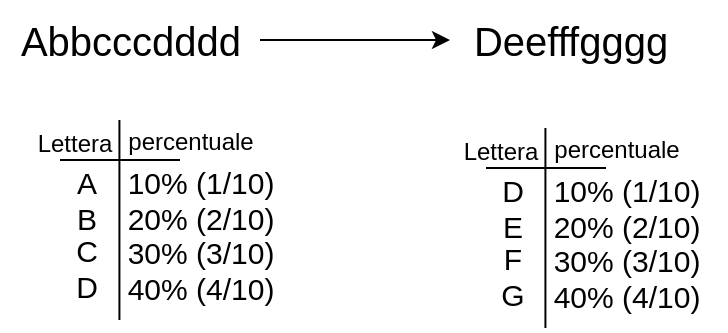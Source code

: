 <mxfile version="28.1.2">
  <diagram name="Page-1" id="DE558cIMODuHcayU18PG">
    <mxGraphModel dx="901" dy="366" grid="1" gridSize="10" guides="1" tooltips="1" connect="1" arrows="1" fold="1" page="1" pageScale="1" pageWidth="850" pageHeight="1100" math="0" shadow="0">
      <root>
        <mxCell id="0" />
        <mxCell id="1" parent="0" />
        <mxCell id="oyQDYhAAJXER9oFMqmIm-34" style="edgeStyle=orthogonalEdgeStyle;rounded=0;orthogonalLoop=1;jettySize=auto;html=1;" edge="1" parent="1" source="oyQDYhAAJXER9oFMqmIm-1" target="oyQDYhAAJXER9oFMqmIm-2">
          <mxGeometry relative="1" as="geometry" />
        </mxCell>
        <mxCell id="oyQDYhAAJXER9oFMqmIm-1" value="&lt;font style=&quot;font-size: 20px;&quot;&gt;Abbcccdddd&lt;/font&gt;" style="text;html=1;align=center;verticalAlign=middle;resizable=0;points=[];autosize=1;strokeColor=none;fillColor=none;" vertex="1" parent="1">
          <mxGeometry x="80" y="230" width="130" height="40" as="geometry" />
        </mxCell>
        <mxCell id="oyQDYhAAJXER9oFMqmIm-2" value="&lt;font style=&quot;font-size: 20px;&quot;&gt;Deefffgggg&lt;/font&gt;" style="text;html=1;align=center;verticalAlign=middle;resizable=0;points=[];autosize=1;strokeColor=none;fillColor=none;" vertex="1" parent="1">
          <mxGeometry x="305" y="230" width="120" height="40" as="geometry" />
        </mxCell>
        <mxCell id="oyQDYhAAJXER9oFMqmIm-3" value="" style="endArrow=none;html=1;rounded=0;" edge="1" parent="1">
          <mxGeometry width="50" height="50" relative="1" as="geometry">
            <mxPoint x="139.71" y="390" as="sourcePoint" />
            <mxPoint x="139.71" y="290" as="targetPoint" />
          </mxGeometry>
        </mxCell>
        <mxCell id="oyQDYhAAJXER9oFMqmIm-4" value="" style="endArrow=none;html=1;rounded=0;" edge="1" parent="1">
          <mxGeometry width="50" height="50" relative="1" as="geometry">
            <mxPoint x="110" y="310" as="sourcePoint" />
            <mxPoint x="170" y="310" as="targetPoint" />
          </mxGeometry>
        </mxCell>
        <mxCell id="oyQDYhAAJXER9oFMqmIm-5" value="Lettera" style="text;html=1;align=center;verticalAlign=middle;resizable=0;points=[];autosize=1;strokeColor=none;fillColor=none;" vertex="1" parent="1">
          <mxGeometry x="87" y="287" width="60" height="30" as="geometry" />
        </mxCell>
        <mxCell id="oyQDYhAAJXER9oFMqmIm-6" value="percentuale" style="text;html=1;align=center;verticalAlign=middle;resizable=0;points=[];autosize=1;strokeColor=none;fillColor=none;" vertex="1" parent="1">
          <mxGeometry x="130" y="286" width="90" height="30" as="geometry" />
        </mxCell>
        <mxCell id="oyQDYhAAJXER9oFMqmIm-7" value="&lt;font style=&quot;font-size: 15px;&quot;&gt;A&lt;/font&gt;" style="text;html=1;align=center;verticalAlign=middle;resizable=0;points=[];autosize=1;strokeColor=none;fillColor=none;" vertex="1" parent="1">
          <mxGeometry x="108" y="306" width="30" height="30" as="geometry" />
        </mxCell>
        <mxCell id="oyQDYhAAJXER9oFMqmIm-8" value="&lt;font style=&quot;font-size: 15px;&quot;&gt;10% (1/10)&lt;/font&gt;" style="text;html=1;align=center;verticalAlign=middle;resizable=0;points=[];autosize=1;strokeColor=none;fillColor=none;" vertex="1" parent="1">
          <mxGeometry x="130" y="306" width="100" height="30" as="geometry" />
        </mxCell>
        <mxCell id="oyQDYhAAJXER9oFMqmIm-9" value="&lt;font style=&quot;font-size: 15px;&quot;&gt;B&lt;/font&gt;" style="text;html=1;align=center;verticalAlign=middle;resizable=0;points=[];autosize=1;strokeColor=none;fillColor=none;" vertex="1" parent="1">
          <mxGeometry x="108" y="324" width="30" height="30" as="geometry" />
        </mxCell>
        <mxCell id="oyQDYhAAJXER9oFMqmIm-15" value="&lt;font style=&quot;font-size: 15px;&quot;&gt;C&lt;/font&gt;" style="text;html=1;align=center;verticalAlign=middle;resizable=0;points=[];autosize=1;strokeColor=none;fillColor=none;" vertex="1" parent="1">
          <mxGeometry x="108" y="340" width="30" height="30" as="geometry" />
        </mxCell>
        <mxCell id="oyQDYhAAJXER9oFMqmIm-17" value="&lt;font style=&quot;font-size: 15px;&quot;&gt;D&lt;/font&gt;" style="text;html=1;align=center;verticalAlign=middle;resizable=0;points=[];autosize=1;strokeColor=none;fillColor=none;" vertex="1" parent="1">
          <mxGeometry x="108" y="358" width="30" height="30" as="geometry" />
        </mxCell>
        <mxCell id="oyQDYhAAJXER9oFMqmIm-19" value="&lt;font style=&quot;font-size: 15px;&quot;&gt;20% (2/10)&lt;/font&gt;" style="text;html=1;align=center;verticalAlign=middle;resizable=0;points=[];autosize=1;strokeColor=none;fillColor=none;" vertex="1" parent="1">
          <mxGeometry x="130" y="324" width="100" height="30" as="geometry" />
        </mxCell>
        <mxCell id="oyQDYhAAJXER9oFMqmIm-20" value="&lt;font style=&quot;font-size: 15px;&quot;&gt;30% (3/10)&lt;/font&gt;" style="text;html=1;align=center;verticalAlign=middle;resizable=0;points=[];autosize=1;strokeColor=none;fillColor=none;" vertex="1" parent="1">
          <mxGeometry x="130" y="341" width="100" height="30" as="geometry" />
        </mxCell>
        <mxCell id="oyQDYhAAJXER9oFMqmIm-21" value="&lt;font style=&quot;font-size: 15px;&quot;&gt;40% (4/10)&lt;/font&gt;" style="text;html=1;align=center;verticalAlign=middle;resizable=0;points=[];autosize=1;strokeColor=none;fillColor=none;" vertex="1" parent="1">
          <mxGeometry x="130" y="359" width="100" height="30" as="geometry" />
        </mxCell>
        <mxCell id="oyQDYhAAJXER9oFMqmIm-22" value="" style="endArrow=none;html=1;rounded=0;" edge="1" parent="1">
          <mxGeometry width="50" height="50" relative="1" as="geometry">
            <mxPoint x="352.71" y="394" as="sourcePoint" />
            <mxPoint x="352.71" y="294" as="targetPoint" />
          </mxGeometry>
        </mxCell>
        <mxCell id="oyQDYhAAJXER9oFMqmIm-23" value="" style="endArrow=none;html=1;rounded=0;" edge="1" parent="1">
          <mxGeometry width="50" height="50" relative="1" as="geometry">
            <mxPoint x="323" y="314" as="sourcePoint" />
            <mxPoint x="383" y="314" as="targetPoint" />
          </mxGeometry>
        </mxCell>
        <mxCell id="oyQDYhAAJXER9oFMqmIm-24" value="Lettera" style="text;html=1;align=center;verticalAlign=middle;resizable=0;points=[];autosize=1;strokeColor=none;fillColor=none;" vertex="1" parent="1">
          <mxGeometry x="300" y="291" width="60" height="30" as="geometry" />
        </mxCell>
        <mxCell id="oyQDYhAAJXER9oFMqmIm-25" value="percentuale" style="text;html=1;align=center;verticalAlign=middle;resizable=0;points=[];autosize=1;strokeColor=none;fillColor=none;" vertex="1" parent="1">
          <mxGeometry x="343" y="290" width="90" height="30" as="geometry" />
        </mxCell>
        <mxCell id="oyQDYhAAJXER9oFMqmIm-26" value="&lt;font style=&quot;font-size: 15px;&quot;&gt;D&lt;/font&gt;" style="text;html=1;align=center;verticalAlign=middle;resizable=0;points=[];autosize=1;strokeColor=none;fillColor=none;" vertex="1" parent="1">
          <mxGeometry x="321" y="310" width="30" height="30" as="geometry" />
        </mxCell>
        <mxCell id="oyQDYhAAJXER9oFMqmIm-27" value="&lt;font style=&quot;font-size: 15px;&quot;&gt;10% (1/10)&lt;/font&gt;" style="text;html=1;align=center;verticalAlign=middle;resizable=0;points=[];autosize=1;strokeColor=none;fillColor=none;" vertex="1" parent="1">
          <mxGeometry x="343" y="310" width="100" height="30" as="geometry" />
        </mxCell>
        <mxCell id="oyQDYhAAJXER9oFMqmIm-28" value="&lt;font style=&quot;font-size: 15px;&quot;&gt;E&lt;/font&gt;" style="text;html=1;align=center;verticalAlign=middle;resizable=0;points=[];autosize=1;strokeColor=none;fillColor=none;" vertex="1" parent="1">
          <mxGeometry x="321" y="328" width="30" height="30" as="geometry" />
        </mxCell>
        <mxCell id="oyQDYhAAJXER9oFMqmIm-29" value="&lt;font style=&quot;font-size: 15px;&quot;&gt;F&lt;/font&gt;" style="text;html=1;align=center;verticalAlign=middle;resizable=0;points=[];autosize=1;strokeColor=none;fillColor=none;" vertex="1" parent="1">
          <mxGeometry x="321" y="344" width="30" height="30" as="geometry" />
        </mxCell>
        <mxCell id="oyQDYhAAJXER9oFMqmIm-30" value="&lt;font style=&quot;font-size: 15px;&quot;&gt;G&lt;/font&gt;" style="text;html=1;align=center;verticalAlign=middle;resizable=0;points=[];autosize=1;strokeColor=none;fillColor=none;" vertex="1" parent="1">
          <mxGeometry x="316" y="362" width="40" height="30" as="geometry" />
        </mxCell>
        <mxCell id="oyQDYhAAJXER9oFMqmIm-31" value="&lt;font style=&quot;font-size: 15px;&quot;&gt;20% (2/10)&lt;/font&gt;" style="text;html=1;align=center;verticalAlign=middle;resizable=0;points=[];autosize=1;strokeColor=none;fillColor=none;" vertex="1" parent="1">
          <mxGeometry x="343" y="328" width="100" height="30" as="geometry" />
        </mxCell>
        <mxCell id="oyQDYhAAJXER9oFMqmIm-32" value="&lt;font style=&quot;font-size: 15px;&quot;&gt;30% (3/10)&lt;/font&gt;" style="text;html=1;align=center;verticalAlign=middle;resizable=0;points=[];autosize=1;strokeColor=none;fillColor=none;" vertex="1" parent="1">
          <mxGeometry x="343" y="345" width="100" height="30" as="geometry" />
        </mxCell>
        <mxCell id="oyQDYhAAJXER9oFMqmIm-33" value="&lt;font style=&quot;font-size: 15px;&quot;&gt;40% (4/10)&lt;/font&gt;" style="text;html=1;align=center;verticalAlign=middle;resizable=0;points=[];autosize=1;strokeColor=none;fillColor=none;" vertex="1" parent="1">
          <mxGeometry x="343" y="363" width="100" height="30" as="geometry" />
        </mxCell>
      </root>
    </mxGraphModel>
  </diagram>
</mxfile>
